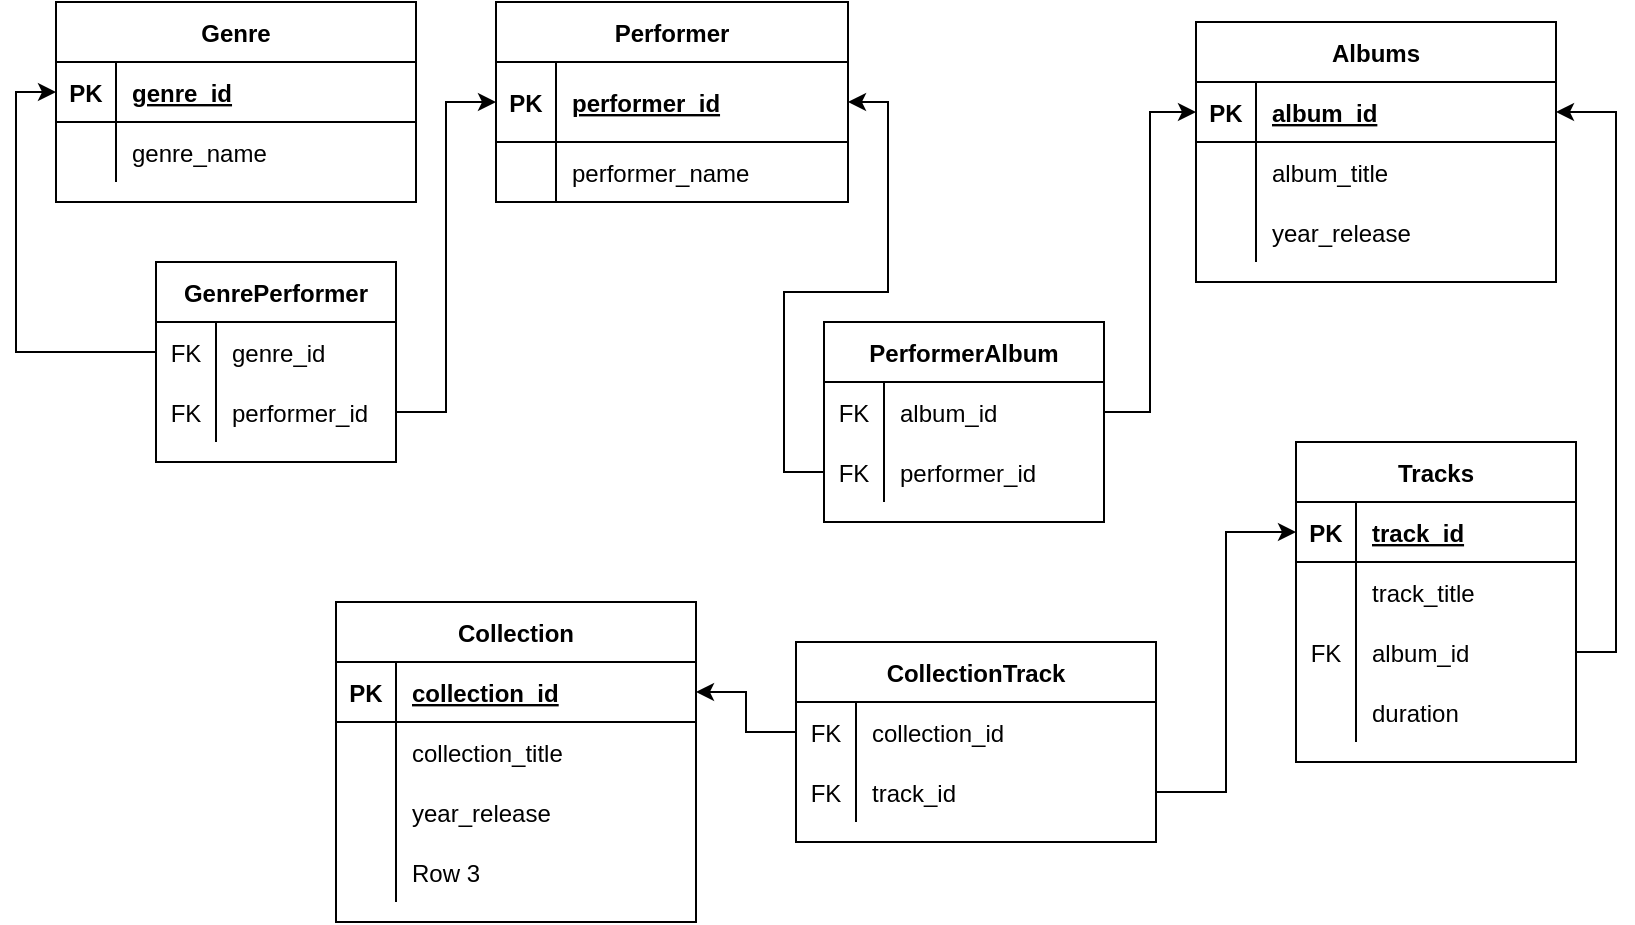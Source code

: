 <mxfile version="20.2.7" type="device"><diagram id="t9FMuXPDx6bzNMtZGzUJ" name="Страница 1"><mxGraphModel dx="1422" dy="697" grid="1" gridSize="10" guides="1" tooltips="1" connect="1" arrows="1" fold="1" page="1" pageScale="1" pageWidth="827" pageHeight="1169" math="0" shadow="0"><root><mxCell id="0"/><mxCell id="1" parent="0"/><mxCell id="ggrfTNjc98n2y4SCz7iw-1" value="Genre" style="shape=table;startSize=30;container=1;collapsible=1;childLayout=tableLayout;fixedRows=1;rowLines=0;fontStyle=1;align=center;resizeLast=1;" parent="1" vertex="1"><mxGeometry x="30" y="40" width="180" height="100" as="geometry"/></mxCell><mxCell id="ggrfTNjc98n2y4SCz7iw-2" value="" style="shape=tableRow;horizontal=0;startSize=0;swimlaneHead=0;swimlaneBody=0;fillColor=none;collapsible=0;dropTarget=0;points=[[0,0.5],[1,0.5]];portConstraint=eastwest;top=0;left=0;right=0;bottom=1;" parent="ggrfTNjc98n2y4SCz7iw-1" vertex="1"><mxGeometry y="30" width="180" height="30" as="geometry"/></mxCell><mxCell id="ggrfTNjc98n2y4SCz7iw-3" value="PK" style="shape=partialRectangle;connectable=0;fillColor=none;top=0;left=0;bottom=0;right=0;fontStyle=1;overflow=hidden;" parent="ggrfTNjc98n2y4SCz7iw-2" vertex="1"><mxGeometry width="30" height="30" as="geometry"><mxRectangle width="30" height="30" as="alternateBounds"/></mxGeometry></mxCell><mxCell id="ggrfTNjc98n2y4SCz7iw-4" value="genre_id" style="shape=partialRectangle;connectable=0;fillColor=none;top=0;left=0;bottom=0;right=0;align=left;spacingLeft=6;fontStyle=5;overflow=hidden;" parent="ggrfTNjc98n2y4SCz7iw-2" vertex="1"><mxGeometry x="30" width="150" height="30" as="geometry"><mxRectangle width="150" height="30" as="alternateBounds"/></mxGeometry></mxCell><mxCell id="ggrfTNjc98n2y4SCz7iw-5" value="" style="shape=tableRow;horizontal=0;startSize=0;swimlaneHead=0;swimlaneBody=0;fillColor=none;collapsible=0;dropTarget=0;points=[[0,0.5],[1,0.5]];portConstraint=eastwest;top=0;left=0;right=0;bottom=0;" parent="ggrfTNjc98n2y4SCz7iw-1" vertex="1"><mxGeometry y="60" width="180" height="30" as="geometry"/></mxCell><mxCell id="ggrfTNjc98n2y4SCz7iw-6" value="" style="shape=partialRectangle;connectable=0;fillColor=none;top=0;left=0;bottom=0;right=0;editable=1;overflow=hidden;" parent="ggrfTNjc98n2y4SCz7iw-5" vertex="1"><mxGeometry width="30" height="30" as="geometry"><mxRectangle width="30" height="30" as="alternateBounds"/></mxGeometry></mxCell><mxCell id="ggrfTNjc98n2y4SCz7iw-7" value="genre_name" style="shape=partialRectangle;connectable=0;fillColor=none;top=0;left=0;bottom=0;right=0;align=left;spacingLeft=6;overflow=hidden;" parent="ggrfTNjc98n2y4SCz7iw-5" vertex="1"><mxGeometry x="30" width="150" height="30" as="geometry"><mxRectangle width="150" height="30" as="alternateBounds"/></mxGeometry></mxCell><mxCell id="ggrfTNjc98n2y4SCz7iw-14" value="Performer" style="shape=table;startSize=30;container=1;collapsible=1;childLayout=tableLayout;fixedRows=1;rowLines=0;fontStyle=1;align=center;resizeLast=1;" parent="1" vertex="1"><mxGeometry x="250" y="40" width="176" height="100" as="geometry"/></mxCell><mxCell id="ggrfTNjc98n2y4SCz7iw-15" value="" style="shape=tableRow;horizontal=0;startSize=0;swimlaneHead=0;swimlaneBody=0;fillColor=none;collapsible=0;dropTarget=0;points=[[0,0.5],[1,0.5]];portConstraint=eastwest;top=0;left=0;right=0;bottom=1;" parent="ggrfTNjc98n2y4SCz7iw-14" vertex="1"><mxGeometry y="30" width="176" height="40" as="geometry"/></mxCell><mxCell id="ggrfTNjc98n2y4SCz7iw-16" value="PK" style="shape=partialRectangle;connectable=0;fillColor=none;top=0;left=0;bottom=0;right=0;fontStyle=1;overflow=hidden;" parent="ggrfTNjc98n2y4SCz7iw-15" vertex="1"><mxGeometry width="30" height="40" as="geometry"><mxRectangle width="30" height="40" as="alternateBounds"/></mxGeometry></mxCell><mxCell id="ggrfTNjc98n2y4SCz7iw-17" value="performer_id" style="shape=partialRectangle;connectable=0;fillColor=none;top=0;left=0;bottom=0;right=0;align=left;spacingLeft=6;fontStyle=5;overflow=hidden;" parent="ggrfTNjc98n2y4SCz7iw-15" vertex="1"><mxGeometry x="30" width="146" height="40" as="geometry"><mxRectangle width="146" height="40" as="alternateBounds"/></mxGeometry></mxCell><mxCell id="ggrfTNjc98n2y4SCz7iw-18" value="" style="shape=tableRow;horizontal=0;startSize=0;swimlaneHead=0;swimlaneBody=0;fillColor=none;collapsible=0;dropTarget=0;points=[[0,0.5],[1,0.5]];portConstraint=eastwest;top=0;left=0;right=0;bottom=0;" parent="ggrfTNjc98n2y4SCz7iw-14" vertex="1"><mxGeometry y="70" width="176" height="30" as="geometry"/></mxCell><mxCell id="ggrfTNjc98n2y4SCz7iw-19" value="" style="shape=partialRectangle;connectable=0;fillColor=none;top=0;left=0;bottom=0;right=0;editable=1;overflow=hidden;" parent="ggrfTNjc98n2y4SCz7iw-18" vertex="1"><mxGeometry width="30" height="30" as="geometry"><mxRectangle width="30" height="30" as="alternateBounds"/></mxGeometry></mxCell><mxCell id="ggrfTNjc98n2y4SCz7iw-20" value="performer_name " style="shape=partialRectangle;connectable=0;fillColor=none;top=0;left=0;bottom=0;right=0;align=left;spacingLeft=6;overflow=hidden;" parent="ggrfTNjc98n2y4SCz7iw-18" vertex="1"><mxGeometry x="30" width="146" height="30" as="geometry"><mxRectangle width="146" height="30" as="alternateBounds"/></mxGeometry></mxCell><mxCell id="ggrfTNjc98n2y4SCz7iw-28" value="Albums" style="shape=table;startSize=30;container=1;collapsible=1;childLayout=tableLayout;fixedRows=1;rowLines=0;fontStyle=1;align=center;resizeLast=1;" parent="1" vertex="1"><mxGeometry x="600" y="50" width="180" height="130" as="geometry"/></mxCell><mxCell id="ggrfTNjc98n2y4SCz7iw-29" value="" style="shape=tableRow;horizontal=0;startSize=0;swimlaneHead=0;swimlaneBody=0;fillColor=none;collapsible=0;dropTarget=0;points=[[0,0.5],[1,0.5]];portConstraint=eastwest;top=0;left=0;right=0;bottom=1;" parent="ggrfTNjc98n2y4SCz7iw-28" vertex="1"><mxGeometry y="30" width="180" height="30" as="geometry"/></mxCell><mxCell id="ggrfTNjc98n2y4SCz7iw-30" value="PK" style="shape=partialRectangle;connectable=0;fillColor=none;top=0;left=0;bottom=0;right=0;fontStyle=1;overflow=hidden;" parent="ggrfTNjc98n2y4SCz7iw-29" vertex="1"><mxGeometry width="30" height="30" as="geometry"><mxRectangle width="30" height="30" as="alternateBounds"/></mxGeometry></mxCell><mxCell id="ggrfTNjc98n2y4SCz7iw-31" value="album_id" style="shape=partialRectangle;connectable=0;fillColor=none;top=0;left=0;bottom=0;right=0;align=left;spacingLeft=6;fontStyle=5;overflow=hidden;" parent="ggrfTNjc98n2y4SCz7iw-29" vertex="1"><mxGeometry x="30" width="150" height="30" as="geometry"><mxRectangle width="150" height="30" as="alternateBounds"/></mxGeometry></mxCell><mxCell id="ggrfTNjc98n2y4SCz7iw-32" value="" style="shape=tableRow;horizontal=0;startSize=0;swimlaneHead=0;swimlaneBody=0;fillColor=none;collapsible=0;dropTarget=0;points=[[0,0.5],[1,0.5]];portConstraint=eastwest;top=0;left=0;right=0;bottom=0;" parent="ggrfTNjc98n2y4SCz7iw-28" vertex="1"><mxGeometry y="60" width="180" height="30" as="geometry"/></mxCell><mxCell id="ggrfTNjc98n2y4SCz7iw-33" value="" style="shape=partialRectangle;connectable=0;fillColor=none;top=0;left=0;bottom=0;right=0;editable=1;overflow=hidden;" parent="ggrfTNjc98n2y4SCz7iw-32" vertex="1"><mxGeometry width="30" height="30" as="geometry"><mxRectangle width="30" height="30" as="alternateBounds"/></mxGeometry></mxCell><mxCell id="ggrfTNjc98n2y4SCz7iw-34" value="album_title" style="shape=partialRectangle;connectable=0;fillColor=none;top=0;left=0;bottom=0;right=0;align=left;spacingLeft=6;overflow=hidden;" parent="ggrfTNjc98n2y4SCz7iw-32" vertex="1"><mxGeometry x="30" width="150" height="30" as="geometry"><mxRectangle width="150" height="30" as="alternateBounds"/></mxGeometry></mxCell><mxCell id="ggrfTNjc98n2y4SCz7iw-72" style="shape=tableRow;horizontal=0;startSize=0;swimlaneHead=0;swimlaneBody=0;fillColor=none;collapsible=0;dropTarget=0;points=[[0,0.5],[1,0.5]];portConstraint=eastwest;top=0;left=0;right=0;bottom=0;" parent="ggrfTNjc98n2y4SCz7iw-28" vertex="1"><mxGeometry y="90" width="180" height="30" as="geometry"/></mxCell><mxCell id="ggrfTNjc98n2y4SCz7iw-73" style="shape=partialRectangle;connectable=0;fillColor=none;top=0;left=0;bottom=0;right=0;editable=1;overflow=hidden;" parent="ggrfTNjc98n2y4SCz7iw-72" vertex="1"><mxGeometry width="30" height="30" as="geometry"><mxRectangle width="30" height="30" as="alternateBounds"/></mxGeometry></mxCell><mxCell id="ggrfTNjc98n2y4SCz7iw-74" value="year_release" style="shape=partialRectangle;connectable=0;fillColor=none;top=0;left=0;bottom=0;right=0;align=left;spacingLeft=6;overflow=hidden;" parent="ggrfTNjc98n2y4SCz7iw-72" vertex="1"><mxGeometry x="30" width="150" height="30" as="geometry"><mxRectangle width="150" height="30" as="alternateBounds"/></mxGeometry></mxCell><mxCell id="ggrfTNjc98n2y4SCz7iw-42" value="Tracks" style="shape=table;startSize=30;container=1;collapsible=1;childLayout=tableLayout;fixedRows=1;rowLines=0;fontStyle=1;align=center;resizeLast=1;" parent="1" vertex="1"><mxGeometry x="650" y="260" width="140" height="160" as="geometry"/></mxCell><mxCell id="ggrfTNjc98n2y4SCz7iw-43" value="" style="shape=tableRow;horizontal=0;startSize=0;swimlaneHead=0;swimlaneBody=0;fillColor=none;collapsible=0;dropTarget=0;points=[[0,0.5],[1,0.5]];portConstraint=eastwest;top=0;left=0;right=0;bottom=1;" parent="ggrfTNjc98n2y4SCz7iw-42" vertex="1"><mxGeometry y="30" width="140" height="30" as="geometry"/></mxCell><mxCell id="ggrfTNjc98n2y4SCz7iw-44" value="PK" style="shape=partialRectangle;connectable=0;fillColor=none;top=0;left=0;bottom=0;right=0;fontStyle=1;overflow=hidden;" parent="ggrfTNjc98n2y4SCz7iw-43" vertex="1"><mxGeometry width="30" height="30" as="geometry"><mxRectangle width="30" height="30" as="alternateBounds"/></mxGeometry></mxCell><mxCell id="ggrfTNjc98n2y4SCz7iw-45" value="track_id" style="shape=partialRectangle;connectable=0;fillColor=none;top=0;left=0;bottom=0;right=0;align=left;spacingLeft=6;fontStyle=5;overflow=hidden;" parent="ggrfTNjc98n2y4SCz7iw-43" vertex="1"><mxGeometry x="30" width="110" height="30" as="geometry"><mxRectangle width="110" height="30" as="alternateBounds"/></mxGeometry></mxCell><mxCell id="ggrfTNjc98n2y4SCz7iw-46" value="" style="shape=tableRow;horizontal=0;startSize=0;swimlaneHead=0;swimlaneBody=0;fillColor=none;collapsible=0;dropTarget=0;points=[[0,0.5],[1,0.5]];portConstraint=eastwest;top=0;left=0;right=0;bottom=0;" parent="ggrfTNjc98n2y4SCz7iw-42" vertex="1"><mxGeometry y="60" width="140" height="30" as="geometry"/></mxCell><mxCell id="ggrfTNjc98n2y4SCz7iw-47" value="" style="shape=partialRectangle;connectable=0;fillColor=none;top=0;left=0;bottom=0;right=0;editable=1;overflow=hidden;" parent="ggrfTNjc98n2y4SCz7iw-46" vertex="1"><mxGeometry width="30" height="30" as="geometry"><mxRectangle width="30" height="30" as="alternateBounds"/></mxGeometry></mxCell><mxCell id="ggrfTNjc98n2y4SCz7iw-48" value="track_title" style="shape=partialRectangle;connectable=0;fillColor=none;top=0;left=0;bottom=0;right=0;align=left;spacingLeft=6;overflow=hidden;" parent="ggrfTNjc98n2y4SCz7iw-46" vertex="1"><mxGeometry x="30" width="110" height="30" as="geometry"><mxRectangle width="110" height="30" as="alternateBounds"/></mxGeometry></mxCell><mxCell id="ggrfTNjc98n2y4SCz7iw-52" value="" style="shape=tableRow;horizontal=0;startSize=0;swimlaneHead=0;swimlaneBody=0;fillColor=none;collapsible=0;dropTarget=0;points=[[0,0.5],[1,0.5]];portConstraint=eastwest;top=0;left=0;right=0;bottom=0;" parent="ggrfTNjc98n2y4SCz7iw-42" vertex="1"><mxGeometry y="90" width="140" height="30" as="geometry"/></mxCell><mxCell id="ggrfTNjc98n2y4SCz7iw-53" value="FK" style="shape=partialRectangle;connectable=0;fillColor=none;top=0;left=0;bottom=0;right=0;editable=1;overflow=hidden;" parent="ggrfTNjc98n2y4SCz7iw-52" vertex="1"><mxGeometry width="30" height="30" as="geometry"><mxRectangle width="30" height="30" as="alternateBounds"/></mxGeometry></mxCell><mxCell id="ggrfTNjc98n2y4SCz7iw-54" value="album_id" style="shape=partialRectangle;connectable=0;fillColor=none;top=0;left=0;bottom=0;right=0;align=left;spacingLeft=6;overflow=hidden;" parent="ggrfTNjc98n2y4SCz7iw-52" vertex="1"><mxGeometry x="30" width="110" height="30" as="geometry"><mxRectangle width="110" height="30" as="alternateBounds"/></mxGeometry></mxCell><mxCell id="ggrfTNjc98n2y4SCz7iw-69" style="shape=tableRow;horizontal=0;startSize=0;swimlaneHead=0;swimlaneBody=0;fillColor=none;collapsible=0;dropTarget=0;points=[[0,0.5],[1,0.5]];portConstraint=eastwest;top=0;left=0;right=0;bottom=0;" parent="ggrfTNjc98n2y4SCz7iw-42" vertex="1"><mxGeometry y="120" width="140" height="30" as="geometry"/></mxCell><mxCell id="ggrfTNjc98n2y4SCz7iw-70" style="shape=partialRectangle;connectable=0;fillColor=none;top=0;left=0;bottom=0;right=0;editable=1;overflow=hidden;" parent="ggrfTNjc98n2y4SCz7iw-69" vertex="1"><mxGeometry width="30" height="30" as="geometry"><mxRectangle width="30" height="30" as="alternateBounds"/></mxGeometry></mxCell><mxCell id="ggrfTNjc98n2y4SCz7iw-71" value="duration" style="shape=partialRectangle;connectable=0;fillColor=none;top=0;left=0;bottom=0;right=0;align=left;spacingLeft=6;overflow=hidden;" parent="ggrfTNjc98n2y4SCz7iw-69" vertex="1"><mxGeometry x="30" width="110" height="30" as="geometry"><mxRectangle width="110" height="30" as="alternateBounds"/></mxGeometry></mxCell><mxCell id="ggrfTNjc98n2y4SCz7iw-63" style="edgeStyle=orthogonalEdgeStyle;rounded=0;orthogonalLoop=1;jettySize=auto;html=1;exitX=1;exitY=0.5;exitDx=0;exitDy=0;entryX=1;entryY=0.5;entryDx=0;entryDy=0;" parent="1" source="ggrfTNjc98n2y4SCz7iw-52" target="ggrfTNjc98n2y4SCz7iw-29" edge="1"><mxGeometry relative="1" as="geometry"/></mxCell><mxCell id="2L8b0cToiNCJ0nsbHTVj-1" value="GenrePerformer" style="shape=table;startSize=30;container=1;collapsible=1;childLayout=tableLayout;fixedRows=1;rowLines=0;fontStyle=1;align=center;resizeLast=1;" vertex="1" parent="1"><mxGeometry x="80" y="170" width="120" height="100" as="geometry"/></mxCell><mxCell id="2L8b0cToiNCJ0nsbHTVj-5" value="" style="shape=tableRow;horizontal=0;startSize=0;swimlaneHead=0;swimlaneBody=0;fillColor=none;collapsible=0;dropTarget=0;points=[[0,0.5],[1,0.5]];portConstraint=eastwest;top=0;left=0;right=0;bottom=0;" vertex="1" parent="2L8b0cToiNCJ0nsbHTVj-1"><mxGeometry y="30" width="120" height="30" as="geometry"/></mxCell><mxCell id="2L8b0cToiNCJ0nsbHTVj-6" value="FK" style="shape=partialRectangle;connectable=0;fillColor=none;top=0;left=0;bottom=0;right=0;editable=1;overflow=hidden;" vertex="1" parent="2L8b0cToiNCJ0nsbHTVj-5"><mxGeometry width="30" height="30" as="geometry"><mxRectangle width="30" height="30" as="alternateBounds"/></mxGeometry></mxCell><mxCell id="2L8b0cToiNCJ0nsbHTVj-7" value="genre_id    " style="shape=partialRectangle;connectable=0;fillColor=none;top=0;left=0;bottom=0;right=0;align=left;spacingLeft=6;overflow=hidden;" vertex="1" parent="2L8b0cToiNCJ0nsbHTVj-5"><mxGeometry x="30" width="90" height="30" as="geometry"><mxRectangle width="90" height="30" as="alternateBounds"/></mxGeometry></mxCell><mxCell id="2L8b0cToiNCJ0nsbHTVj-8" value="" style="shape=tableRow;horizontal=0;startSize=0;swimlaneHead=0;swimlaneBody=0;fillColor=none;collapsible=0;dropTarget=0;points=[[0,0.5],[1,0.5]];portConstraint=eastwest;top=0;left=0;right=0;bottom=0;" vertex="1" parent="2L8b0cToiNCJ0nsbHTVj-1"><mxGeometry y="60" width="120" height="30" as="geometry"/></mxCell><mxCell id="2L8b0cToiNCJ0nsbHTVj-9" value="FK" style="shape=partialRectangle;connectable=0;fillColor=none;top=0;left=0;bottom=0;right=0;editable=1;overflow=hidden;" vertex="1" parent="2L8b0cToiNCJ0nsbHTVj-8"><mxGeometry width="30" height="30" as="geometry"><mxRectangle width="30" height="30" as="alternateBounds"/></mxGeometry></mxCell><mxCell id="2L8b0cToiNCJ0nsbHTVj-10" value="performer_id" style="shape=partialRectangle;connectable=0;fillColor=none;top=0;left=0;bottom=0;right=0;align=left;spacingLeft=6;overflow=hidden;" vertex="1" parent="2L8b0cToiNCJ0nsbHTVj-8"><mxGeometry x="30" width="90" height="30" as="geometry"><mxRectangle width="90" height="30" as="alternateBounds"/></mxGeometry></mxCell><mxCell id="2L8b0cToiNCJ0nsbHTVj-15" style="edgeStyle=orthogonalEdgeStyle;rounded=0;orthogonalLoop=1;jettySize=auto;html=1;exitX=0;exitY=0.5;exitDx=0;exitDy=0;entryX=0;entryY=0.5;entryDx=0;entryDy=0;" edge="1" parent="1" source="2L8b0cToiNCJ0nsbHTVj-5" target="ggrfTNjc98n2y4SCz7iw-2"><mxGeometry relative="1" as="geometry"/></mxCell><mxCell id="2L8b0cToiNCJ0nsbHTVj-17" value="PerformerAlbum" style="shape=table;startSize=30;container=1;collapsible=1;childLayout=tableLayout;fixedRows=1;rowLines=0;fontStyle=1;align=center;resizeLast=1;" vertex="1" parent="1"><mxGeometry x="414" y="200" width="140" height="100" as="geometry"/></mxCell><mxCell id="2L8b0cToiNCJ0nsbHTVj-21" value="" style="shape=tableRow;horizontal=0;startSize=0;swimlaneHead=0;swimlaneBody=0;fillColor=none;collapsible=0;dropTarget=0;points=[[0,0.5],[1,0.5]];portConstraint=eastwest;top=0;left=0;right=0;bottom=0;" vertex="1" parent="2L8b0cToiNCJ0nsbHTVj-17"><mxGeometry y="30" width="140" height="30" as="geometry"/></mxCell><mxCell id="2L8b0cToiNCJ0nsbHTVj-22" value="FK" style="shape=partialRectangle;connectable=0;fillColor=none;top=0;left=0;bottom=0;right=0;editable=1;overflow=hidden;" vertex="1" parent="2L8b0cToiNCJ0nsbHTVj-21"><mxGeometry width="30" height="30" as="geometry"><mxRectangle width="30" height="30" as="alternateBounds"/></mxGeometry></mxCell><mxCell id="2L8b0cToiNCJ0nsbHTVj-23" value="album_id" style="shape=partialRectangle;connectable=0;fillColor=none;top=0;left=0;bottom=0;right=0;align=left;spacingLeft=6;overflow=hidden;" vertex="1" parent="2L8b0cToiNCJ0nsbHTVj-21"><mxGeometry x="30" width="110" height="30" as="geometry"><mxRectangle width="110" height="30" as="alternateBounds"/></mxGeometry></mxCell><mxCell id="2L8b0cToiNCJ0nsbHTVj-24" value="" style="shape=tableRow;horizontal=0;startSize=0;swimlaneHead=0;swimlaneBody=0;fillColor=none;collapsible=0;dropTarget=0;points=[[0,0.5],[1,0.5]];portConstraint=eastwest;top=0;left=0;right=0;bottom=0;" vertex="1" parent="2L8b0cToiNCJ0nsbHTVj-17"><mxGeometry y="60" width="140" height="30" as="geometry"/></mxCell><mxCell id="2L8b0cToiNCJ0nsbHTVj-25" value="FK" style="shape=partialRectangle;connectable=0;fillColor=none;top=0;left=0;bottom=0;right=0;editable=1;overflow=hidden;" vertex="1" parent="2L8b0cToiNCJ0nsbHTVj-24"><mxGeometry width="30" height="30" as="geometry"><mxRectangle width="30" height="30" as="alternateBounds"/></mxGeometry></mxCell><mxCell id="2L8b0cToiNCJ0nsbHTVj-26" value="performer_id" style="shape=partialRectangle;connectable=0;fillColor=none;top=0;left=0;bottom=0;right=0;align=left;spacingLeft=6;overflow=hidden;" vertex="1" parent="2L8b0cToiNCJ0nsbHTVj-24"><mxGeometry x="30" width="110" height="30" as="geometry"><mxRectangle width="110" height="30" as="alternateBounds"/></mxGeometry></mxCell><mxCell id="2L8b0cToiNCJ0nsbHTVj-32" style="edgeStyle=orthogonalEdgeStyle;rounded=0;orthogonalLoop=1;jettySize=auto;html=1;exitX=1;exitY=0.5;exitDx=0;exitDy=0;entryX=0;entryY=0.5;entryDx=0;entryDy=0;" edge="1" parent="1" source="2L8b0cToiNCJ0nsbHTVj-21" target="ggrfTNjc98n2y4SCz7iw-29"><mxGeometry relative="1" as="geometry"/></mxCell><mxCell id="2L8b0cToiNCJ0nsbHTVj-34" style="edgeStyle=orthogonalEdgeStyle;rounded=0;orthogonalLoop=1;jettySize=auto;html=1;exitX=0;exitY=0.5;exitDx=0;exitDy=0;entryX=1;entryY=0.5;entryDx=0;entryDy=0;" edge="1" parent="1" source="2L8b0cToiNCJ0nsbHTVj-24" target="ggrfTNjc98n2y4SCz7iw-15"><mxGeometry relative="1" as="geometry"/></mxCell><mxCell id="2L8b0cToiNCJ0nsbHTVj-35" style="edgeStyle=orthogonalEdgeStyle;rounded=0;orthogonalLoop=1;jettySize=auto;html=1;exitX=1;exitY=0.5;exitDx=0;exitDy=0;entryX=0;entryY=0.5;entryDx=0;entryDy=0;" edge="1" parent="1" source="2L8b0cToiNCJ0nsbHTVj-8" target="ggrfTNjc98n2y4SCz7iw-15"><mxGeometry relative="1" as="geometry"/></mxCell><mxCell id="2L8b0cToiNCJ0nsbHTVj-36" value="Сollection" style="shape=table;startSize=30;container=1;collapsible=1;childLayout=tableLayout;fixedRows=1;rowLines=0;fontStyle=1;align=center;resizeLast=1;" vertex="1" parent="1"><mxGeometry x="170" y="340" width="180" height="160" as="geometry"/></mxCell><mxCell id="2L8b0cToiNCJ0nsbHTVj-37" value="" style="shape=tableRow;horizontal=0;startSize=0;swimlaneHead=0;swimlaneBody=0;fillColor=none;collapsible=0;dropTarget=0;points=[[0,0.5],[1,0.5]];portConstraint=eastwest;top=0;left=0;right=0;bottom=1;" vertex="1" parent="2L8b0cToiNCJ0nsbHTVj-36"><mxGeometry y="30" width="180" height="30" as="geometry"/></mxCell><mxCell id="2L8b0cToiNCJ0nsbHTVj-38" value="PK" style="shape=partialRectangle;connectable=0;fillColor=none;top=0;left=0;bottom=0;right=0;fontStyle=1;overflow=hidden;" vertex="1" parent="2L8b0cToiNCJ0nsbHTVj-37"><mxGeometry width="30" height="30" as="geometry"><mxRectangle width="30" height="30" as="alternateBounds"/></mxGeometry></mxCell><mxCell id="2L8b0cToiNCJ0nsbHTVj-39" value="collection_id" style="shape=partialRectangle;connectable=0;fillColor=none;top=0;left=0;bottom=0;right=0;align=left;spacingLeft=6;fontStyle=5;overflow=hidden;" vertex="1" parent="2L8b0cToiNCJ0nsbHTVj-37"><mxGeometry x="30" width="150" height="30" as="geometry"><mxRectangle width="150" height="30" as="alternateBounds"/></mxGeometry></mxCell><mxCell id="2L8b0cToiNCJ0nsbHTVj-40" value="" style="shape=tableRow;horizontal=0;startSize=0;swimlaneHead=0;swimlaneBody=0;fillColor=none;collapsible=0;dropTarget=0;points=[[0,0.5],[1,0.5]];portConstraint=eastwest;top=0;left=0;right=0;bottom=0;" vertex="1" parent="2L8b0cToiNCJ0nsbHTVj-36"><mxGeometry y="60" width="180" height="30" as="geometry"/></mxCell><mxCell id="2L8b0cToiNCJ0nsbHTVj-41" value="" style="shape=partialRectangle;connectable=0;fillColor=none;top=0;left=0;bottom=0;right=0;editable=1;overflow=hidden;" vertex="1" parent="2L8b0cToiNCJ0nsbHTVj-40"><mxGeometry width="30" height="30" as="geometry"><mxRectangle width="30" height="30" as="alternateBounds"/></mxGeometry></mxCell><mxCell id="2L8b0cToiNCJ0nsbHTVj-42" value="collection_title" style="shape=partialRectangle;connectable=0;fillColor=none;top=0;left=0;bottom=0;right=0;align=left;spacingLeft=6;overflow=hidden;" vertex="1" parent="2L8b0cToiNCJ0nsbHTVj-40"><mxGeometry x="30" width="150" height="30" as="geometry"><mxRectangle width="150" height="30" as="alternateBounds"/></mxGeometry></mxCell><mxCell id="2L8b0cToiNCJ0nsbHTVj-43" value="" style="shape=tableRow;horizontal=0;startSize=0;swimlaneHead=0;swimlaneBody=0;fillColor=none;collapsible=0;dropTarget=0;points=[[0,0.5],[1,0.5]];portConstraint=eastwest;top=0;left=0;right=0;bottom=0;" vertex="1" parent="2L8b0cToiNCJ0nsbHTVj-36"><mxGeometry y="90" width="180" height="30" as="geometry"/></mxCell><mxCell id="2L8b0cToiNCJ0nsbHTVj-44" value="" style="shape=partialRectangle;connectable=0;fillColor=none;top=0;left=0;bottom=0;right=0;editable=1;overflow=hidden;" vertex="1" parent="2L8b0cToiNCJ0nsbHTVj-43"><mxGeometry width="30" height="30" as="geometry"><mxRectangle width="30" height="30" as="alternateBounds"/></mxGeometry></mxCell><mxCell id="2L8b0cToiNCJ0nsbHTVj-45" value="year_release" style="shape=partialRectangle;connectable=0;fillColor=none;top=0;left=0;bottom=0;right=0;align=left;spacingLeft=6;overflow=hidden;" vertex="1" parent="2L8b0cToiNCJ0nsbHTVj-43"><mxGeometry x="30" width="150" height="30" as="geometry"><mxRectangle width="150" height="30" as="alternateBounds"/></mxGeometry></mxCell><mxCell id="2L8b0cToiNCJ0nsbHTVj-46" value="" style="shape=tableRow;horizontal=0;startSize=0;swimlaneHead=0;swimlaneBody=0;fillColor=none;collapsible=0;dropTarget=0;points=[[0,0.5],[1,0.5]];portConstraint=eastwest;top=0;left=0;right=0;bottom=0;" vertex="1" parent="2L8b0cToiNCJ0nsbHTVj-36"><mxGeometry y="120" width="180" height="30" as="geometry"/></mxCell><mxCell id="2L8b0cToiNCJ0nsbHTVj-47" value="" style="shape=partialRectangle;connectable=0;fillColor=none;top=0;left=0;bottom=0;right=0;editable=1;overflow=hidden;" vertex="1" parent="2L8b0cToiNCJ0nsbHTVj-46"><mxGeometry width="30" height="30" as="geometry"><mxRectangle width="30" height="30" as="alternateBounds"/></mxGeometry></mxCell><mxCell id="2L8b0cToiNCJ0nsbHTVj-48" value="Row 3" style="shape=partialRectangle;connectable=0;fillColor=none;top=0;left=0;bottom=0;right=0;align=left;spacingLeft=6;overflow=hidden;" vertex="1" parent="2L8b0cToiNCJ0nsbHTVj-46"><mxGeometry x="30" width="150" height="30" as="geometry"><mxRectangle width="150" height="30" as="alternateBounds"/></mxGeometry></mxCell><mxCell id="2L8b0cToiNCJ0nsbHTVj-52" value="CollectionTrack" style="shape=table;startSize=30;container=1;collapsible=1;childLayout=tableLayout;fixedRows=1;rowLines=0;fontStyle=1;align=center;resizeLast=1;" vertex="1" parent="1"><mxGeometry x="400" y="360" width="180" height="100" as="geometry"/></mxCell><mxCell id="2L8b0cToiNCJ0nsbHTVj-56" value="" style="shape=tableRow;horizontal=0;startSize=0;swimlaneHead=0;swimlaneBody=0;fillColor=none;collapsible=0;dropTarget=0;points=[[0,0.5],[1,0.5]];portConstraint=eastwest;top=0;left=0;right=0;bottom=0;" vertex="1" parent="2L8b0cToiNCJ0nsbHTVj-52"><mxGeometry y="30" width="180" height="30" as="geometry"/></mxCell><mxCell id="2L8b0cToiNCJ0nsbHTVj-57" value="FK" style="shape=partialRectangle;connectable=0;fillColor=none;top=0;left=0;bottom=0;right=0;editable=1;overflow=hidden;" vertex="1" parent="2L8b0cToiNCJ0nsbHTVj-56"><mxGeometry width="30" height="30" as="geometry"><mxRectangle width="30" height="30" as="alternateBounds"/></mxGeometry></mxCell><mxCell id="2L8b0cToiNCJ0nsbHTVj-58" value="collection_id" style="shape=partialRectangle;connectable=0;fillColor=none;top=0;left=0;bottom=0;right=0;align=left;spacingLeft=6;overflow=hidden;" vertex="1" parent="2L8b0cToiNCJ0nsbHTVj-56"><mxGeometry x="30" width="150" height="30" as="geometry"><mxRectangle width="150" height="30" as="alternateBounds"/></mxGeometry></mxCell><mxCell id="2L8b0cToiNCJ0nsbHTVj-59" value="" style="shape=tableRow;horizontal=0;startSize=0;swimlaneHead=0;swimlaneBody=0;fillColor=none;collapsible=0;dropTarget=0;points=[[0,0.5],[1,0.5]];portConstraint=eastwest;top=0;left=0;right=0;bottom=0;" vertex="1" parent="2L8b0cToiNCJ0nsbHTVj-52"><mxGeometry y="60" width="180" height="30" as="geometry"/></mxCell><mxCell id="2L8b0cToiNCJ0nsbHTVj-60" value="FK" style="shape=partialRectangle;connectable=0;fillColor=none;top=0;left=0;bottom=0;right=0;editable=1;overflow=hidden;" vertex="1" parent="2L8b0cToiNCJ0nsbHTVj-59"><mxGeometry width="30" height="30" as="geometry"><mxRectangle width="30" height="30" as="alternateBounds"/></mxGeometry></mxCell><mxCell id="2L8b0cToiNCJ0nsbHTVj-61" value="track_id" style="shape=partialRectangle;connectable=0;fillColor=none;top=0;left=0;bottom=0;right=0;align=left;spacingLeft=6;overflow=hidden;" vertex="1" parent="2L8b0cToiNCJ0nsbHTVj-59"><mxGeometry x="30" width="150" height="30" as="geometry"><mxRectangle width="150" height="30" as="alternateBounds"/></mxGeometry></mxCell><mxCell id="2L8b0cToiNCJ0nsbHTVj-65" style="edgeStyle=orthogonalEdgeStyle;rounded=0;orthogonalLoop=1;jettySize=auto;html=1;exitX=1;exitY=0.5;exitDx=0;exitDy=0;entryX=0;entryY=0.5;entryDx=0;entryDy=0;" edge="1" parent="1" source="2L8b0cToiNCJ0nsbHTVj-59" target="ggrfTNjc98n2y4SCz7iw-43"><mxGeometry relative="1" as="geometry"/></mxCell><mxCell id="2L8b0cToiNCJ0nsbHTVj-66" style="edgeStyle=orthogonalEdgeStyle;rounded=0;orthogonalLoop=1;jettySize=auto;html=1;exitX=0;exitY=0.5;exitDx=0;exitDy=0;entryX=1;entryY=0.5;entryDx=0;entryDy=0;" edge="1" parent="1" source="2L8b0cToiNCJ0nsbHTVj-56" target="2L8b0cToiNCJ0nsbHTVj-37"><mxGeometry relative="1" as="geometry"/></mxCell></root></mxGraphModel></diagram></mxfile>